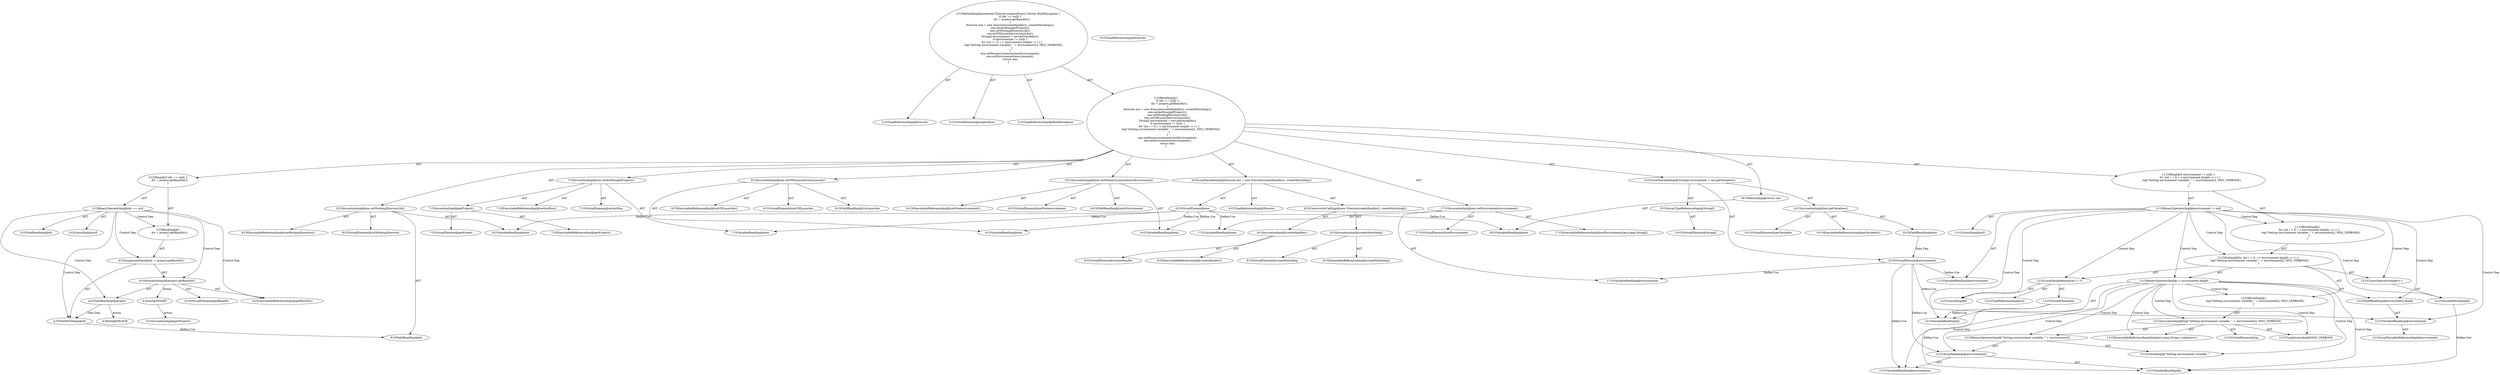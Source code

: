 digraph "prepareExec#?" {
0 [label="2:CtTypeReferenceImpl@Execute" shape=ellipse]
1 [label="2:CtVirtualElement@prepareExec" shape=ellipse]
2 [label="2:CtTypeReferenceImpl@BuildException" shape=ellipse]
3 [label="3:CtFieldReadImpl@dir" shape=ellipse]
4 [label="3:CtLiteralImpl@null" shape=ellipse]
5 [label="3:CtBinaryOperatorImpl@dir == null" shape=ellipse]
6 [label="4:CtFieldWriteImpl@dir" shape=ellipse]
7 [label="4:CtExecutableReferenceImpl@getBaseDir()" shape=ellipse]
8 [label="4:CtVirtualElement@getBaseDir" shape=ellipse]
9 [label="4:CtFieldReadImpl@project" shape=ellipse]
10 [label="4:CtInvocationImpl@project.getBaseDir()" shape=ellipse]
11 [label="4:CtAssignmentImpl@dir = project.getBaseDir()" shape=ellipse]
12 [label="3:CtBlockImpl@\{
    dir = project.getBaseDir();
\}" shape=ellipse]
13 [label="3:CtIfImpl@if (dir == null) \{
    dir = project.getBaseDir();
\}" shape=ellipse]
14 [label="6:CtTypeReferenceImpl@Execute" shape=ellipse]
15 [label="6:CtTypeReferenceImpl@Execute" shape=ellipse]
16 [label="6:CtExecutableReferenceImpl@createHandler()" shape=ellipse]
17 [label="6:CtVirtualElement@createHandler" shape=ellipse]
18 [label="6:CtInvocationImpl@createHandler()" shape=ellipse]
19 [label="6:CtExecutableReferenceImpl@createWatchdog()" shape=ellipse]
20 [label="6:CtVirtualElement@createWatchdog" shape=ellipse]
21 [label="6:CtInvocationImpl@createWatchdog()" shape=ellipse]
22 [label="6:CtConstructorCallImpl@new Execute(createHandler(), createWatchdog())" shape=ellipse]
23 [label="6:CtVirtualElement@exe" shape=ellipse]
24 [label="6:CtLocalVariableImpl@Execute exe = new Execute(createHandler(), createWatchdog())" shape=ellipse]
25 [label="7:CtExecutableReferenceImpl@setAntRun()" shape=ellipse]
26 [label="7:CtVirtualElement@setAntRun" shape=ellipse]
27 [label="7:CtVariableReadImpl@exe" shape=ellipse]
28 [label="7:CtExecutableReferenceImpl@getProject()" shape=ellipse]
29 [label="7:CtVirtualElement@getProject" shape=ellipse]
30 [label="7:CtInvocationImpl@getProject()" shape=ellipse]
31 [label="7:CtInvocationImpl@exe.setAntRun(getProject())" shape=ellipse]
32 [label="8:CtExecutableReferenceImpl@setWorkingDirectory()" shape=ellipse]
33 [label="8:CtVirtualElement@setWorkingDirectory" shape=ellipse]
34 [label="8:CtVariableReadImpl@exe" shape=ellipse]
35 [label="8:CtFieldReadImpl@dir" shape=ellipse]
36 [label="8:CtInvocationImpl@exe.setWorkingDirectory(dir)" shape=ellipse]
37 [label="9:CtExecutableReferenceImpl@setVMLauncher()" shape=ellipse]
38 [label="9:CtVirtualElement@setVMLauncher" shape=ellipse]
39 [label="9:CtVariableReadImpl@exe" shape=ellipse]
40 [label="9:CtFieldReadImpl@vmLauncher" shape=ellipse]
41 [label="9:CtInvocationImpl@exe.setVMLauncher(vmLauncher)" shape=ellipse]
42 [label="10:CtVirtualElement@String[]" shape=ellipse]
43 [label="10:CtArrayTypeReferenceImpl@String[]" shape=ellipse]
44 [label="10:CtExecutableReferenceImpl@getVariables()" shape=ellipse]
45 [label="10:CtVirtualElement@getVariables" shape=ellipse]
46 [label="10:CtFieldReadImpl@env" shape=ellipse]
47 [label="10:CtInvocationImpl@env.getVariables()" shape=ellipse]
48 [label="10:CtVirtualElement@environment" shape=ellipse]
49 [label="10:CtLocalVariableImpl@String[] environment = env.getVariables()" shape=ellipse]
50 [label="11:CtVariableReadImpl@environment" shape=ellipse]
51 [label="11:CtLiteralImpl@null" shape=ellipse]
52 [label="11:CtBinaryOperatorImpl@environment != null" shape=ellipse]
53 [label="12:CtTypeReferenceImpl@int" shape=ellipse]
54 [label="12:CtLiteralImpl@0" shape=ellipse]
55 [label="12:CtVirtualElement@i" shape=ellipse]
56 [label="12:CtLocalVariableImpl@int i = 0" shape=ellipse]
57 [label="12:CtVariableReadImpl@i" shape=ellipse]
58 [label="12:CtVariableReadImpl@environment" shape=ellipse]
59 [label="12:CtLocalVariableReferenceImpl@environment" shape=ellipse]
60 [label="12:CtFieldReadImpl@environment.length" shape=ellipse]
61 [label="12:CtBinaryOperatorImpl@i < environment.length" shape=ellipse]
62 [label="12:CtVariableWriteImpl@i" shape=ellipse]
63 [label="12:CtUnaryOperatorImpl@i++" shape=ellipse]
64 [label="13:CtExecutableReferenceImpl@log(java.lang.String,<unknown>)" shape=ellipse]
65 [label="13:CtVirtualElement@log" shape=ellipse]
66 [label="13:CtLiteralImpl@\"Setting environment variable: \"" shape=ellipse]
67 [label="13:CtVariableReadImpl@environment" shape=ellipse]
68 [label="13:CtVariableReadImpl@i" shape=ellipse]
69 [label="13:CtArrayReadImpl@environment[i]" shape=ellipse]
70 [label="13:CtBinaryOperatorImpl@\"Setting environment variable: \" + environment[i]" shape=ellipse]
71 [label="13:CtTypeAccessImpl@MSG_VERBOSE" shape=ellipse]
72 [label="13:CtInvocationImpl@log(\"Setting environment variable: \" + environment[i], MSG_VERBOSE)" shape=ellipse]
73 [label="12:CtBlockImpl@\{
    log(\"Setting environment variable: \" + environment[i], MSG_VERBOSE);
\}" shape=ellipse]
74 [label="12:CtForImpl@for (int i = 0; i < environment.length; i++) \{
    log(\"Setting environment variable: \" + environment[i], MSG_VERBOSE);
\}" shape=ellipse]
75 [label="11:CtBlockImpl@\{
    for (int i = 0; i < environment.length; i++) \{
        log(\"Setting environment variable: \" + environment[i], MSG_VERBOSE);
    \}
\}" shape=ellipse]
76 [label="11:CtIfImpl@if (environment != null) \{
    for (int i = 0; i < environment.length; i++) \{
        log(\"Setting environment variable: \" + environment[i], MSG_VERBOSE);
    \}
\}" shape=ellipse]
77 [label="16:CtExecutableReferenceImpl@setNewenvironment()" shape=ellipse]
78 [label="16:CtVirtualElement@setNewenvironment" shape=ellipse]
79 [label="16:CtVariableReadImpl@exe" shape=ellipse]
80 [label="16:CtFieldReadImpl@newEnvironment" shape=ellipse]
81 [label="16:CtInvocationImpl@exe.setNewenvironment(newEnvironment)" shape=ellipse]
82 [label="17:CtExecutableReferenceImpl@setEnvironment(java.lang.String[])" shape=ellipse]
83 [label="17:CtVirtualElement@setEnvironment" shape=ellipse]
84 [label="17:CtVariableReadImpl@exe" shape=ellipse]
85 [label="17:CtVariableReadImpl@environment" shape=ellipse]
86 [label="17:CtInvocationImpl@exe.setEnvironment(environment)" shape=ellipse]
87 [label="18:CtVariableReadImpl@exe" shape=ellipse]
88 [label="18:CtReturnImpl@return exe" shape=ellipse]
89 [label="2:CtBlockImpl@\{
    if (dir == null) \{
        dir = project.getBaseDir();
    \}
    Execute exe = new Execute(createHandler(), createWatchdog());
    exe.setAntRun(getProject());
    exe.setWorkingDirectory(dir);
    exe.setVMLauncher(vmLauncher);
    String[] environment = env.getVariables();
    if (environment != null) \{
        for (int i = 0; i < environment.length; i++) \{
            log(\"Setting environment variable: \" + environment[i], MSG_VERBOSE);
        \}
    \}
    exe.setNewenvironment(newEnvironment);
    exe.setEnvironment(environment);
    return exe;
\}" shape=ellipse]
90 [label="2:CtMethodImpl@protected Execute prepareExec() throws BuildException \{
    if (dir == null) \{
        dir = project.getBaseDir();
    \}
    Execute exe = new Execute(createHandler(), createWatchdog());
    exe.setAntRun(getProject());
    exe.setWorkingDirectory(dir);
    exe.setVMLauncher(vmLauncher);
    String[] environment = env.getVariables();
    if (environment != null) \{
        for (int i = 0; i < environment.length; i++) \{
            log(\"Setting environment variable: \" + environment[i], MSG_VERBOSE);
        \}
    \}
    exe.setNewenvironment(newEnvironment);
    exe.setEnvironment(environment);
    return exe;
\}" shape=ellipse]
91 [label="4:Delete@DELETE" shape=ellipse]
92 [label="4:Insert@INSERT" shape=ellipse]
93 [label="4:CtInvocationImpl@getProject()" shape=ellipse]
5 -> 3 [label="AST"];
5 -> 4 [label="AST"];
5 -> 12 [label="Control Dep"];
5 -> 11 [label="Control Dep"];
5 -> 6 [label="Control Dep"];
5 -> 10 [label="Control Dep"];
5 -> 7 [label="Control Dep"];
5 -> 9 [label="Control Dep"];
6 -> 35 [label="Define-Use"];
9 -> 6 [label="Data Dep"];
9 -> 91 [label="Action"];
10 -> 8 [label="AST"];
10 -> 9 [label="AST"];
10 -> 7 [label="AST"];
10 -> 92 [label="Action"];
11 -> 6 [label="AST"];
11 -> 10 [label="AST"];
12 -> 11 [label="AST"];
13 -> 5 [label="AST"];
13 -> 12 [label="AST"];
18 -> 17 [label="AST"];
18 -> 16 [label="AST"];
21 -> 20 [label="AST"];
21 -> 19 [label="AST"];
22 -> 18 [label="AST"];
22 -> 21 [label="AST"];
23 -> 27 [label="Define-Use"];
23 -> 34 [label="Define-Use"];
23 -> 39 [label="Define-Use"];
23 -> 79 [label="Define-Use"];
23 -> 84 [label="Define-Use"];
23 -> 87 [label="Define-Use"];
24 -> 23 [label="AST"];
24 -> 14 [label="AST"];
24 -> 22 [label="AST"];
30 -> 29 [label="AST"];
30 -> 28 [label="AST"];
31 -> 26 [label="AST"];
31 -> 27 [label="AST"];
31 -> 25 [label="AST"];
31 -> 30 [label="AST"];
36 -> 33 [label="AST"];
36 -> 34 [label="AST"];
36 -> 32 [label="AST"];
36 -> 35 [label="AST"];
41 -> 38 [label="AST"];
41 -> 39 [label="AST"];
41 -> 37 [label="AST"];
41 -> 40 [label="AST"];
43 -> 42 [label="AST"];
46 -> 48 [label="Data Dep"];
47 -> 45 [label="AST"];
47 -> 46 [label="AST"];
47 -> 44 [label="AST"];
48 -> 50 [label="Define-Use"];
48 -> 58 [label="Define-Use"];
48 -> 67 [label="Define-Use"];
48 -> 69 [label="Define-Use"];
48 -> 85 [label="Define-Use"];
49 -> 48 [label="AST"];
49 -> 43 [label="AST"];
49 -> 47 [label="AST"];
52 -> 50 [label="AST"];
52 -> 51 [label="AST"];
52 -> 75 [label="Control Dep"];
52 -> 74 [label="Control Dep"];
52 -> 56 [label="Control Dep"];
52 -> 54 [label="Control Dep"];
52 -> 61 [label="Control Dep"];
52 -> 57 [label="Control Dep"];
52 -> 60 [label="Control Dep"];
52 -> 58 [label="Control Dep"];
52 -> 63 [label="Control Dep"];
52 -> 62 [label="Control Dep"];
55 -> 57 [label="Define-Use"];
55 -> 68 [label="Define-Use"];
56 -> 55 [label="AST"];
56 -> 53 [label="AST"];
56 -> 54 [label="AST"];
58 -> 59 [label="AST"];
60 -> 58 [label="AST"];
61 -> 57 [label="AST"];
61 -> 60 [label="AST"];
61 -> 73 [label="Control Dep"];
61 -> 72 [label="Control Dep"];
61 -> 64 [label="Control Dep"];
61 -> 70 [label="Control Dep"];
61 -> 66 [label="Control Dep"];
61 -> 69 [label="Control Dep"];
61 -> 67 [label="Control Dep"];
61 -> 68 [label="Control Dep"];
61 -> 71 [label="Control Dep"];
62 -> 68 [label="Define-Use"];
63 -> 62 [label="AST"];
69 -> 67 [label="AST"];
69 -> 68 [label="AST"];
70 -> 66 [label="AST"];
70 -> 69 [label="AST"];
72 -> 65 [label="AST"];
72 -> 64 [label="AST"];
72 -> 70 [label="AST"];
72 -> 71 [label="AST"];
73 -> 72 [label="AST"];
74 -> 56 [label="AST"];
74 -> 61 [label="AST"];
74 -> 63 [label="AST"];
74 -> 73 [label="AST"];
75 -> 74 [label="AST"];
76 -> 52 [label="AST"];
76 -> 75 [label="AST"];
81 -> 78 [label="AST"];
81 -> 79 [label="AST"];
81 -> 77 [label="AST"];
81 -> 80 [label="AST"];
86 -> 83 [label="AST"];
86 -> 84 [label="AST"];
86 -> 82 [label="AST"];
86 -> 85 [label="AST"];
88 -> 87 [label="AST"];
89 -> 13 [label="AST"];
89 -> 24 [label="AST"];
89 -> 31 [label="AST"];
89 -> 36 [label="AST"];
89 -> 41 [label="AST"];
89 -> 49 [label="AST"];
89 -> 76 [label="AST"];
89 -> 81 [label="AST"];
89 -> 86 [label="AST"];
89 -> 88 [label="AST"];
90 -> 1 [label="AST"];
90 -> 0 [label="AST"];
90 -> 2 [label="AST"];
90 -> 89 [label="AST"];
92 -> 93 [label="Action"];
}